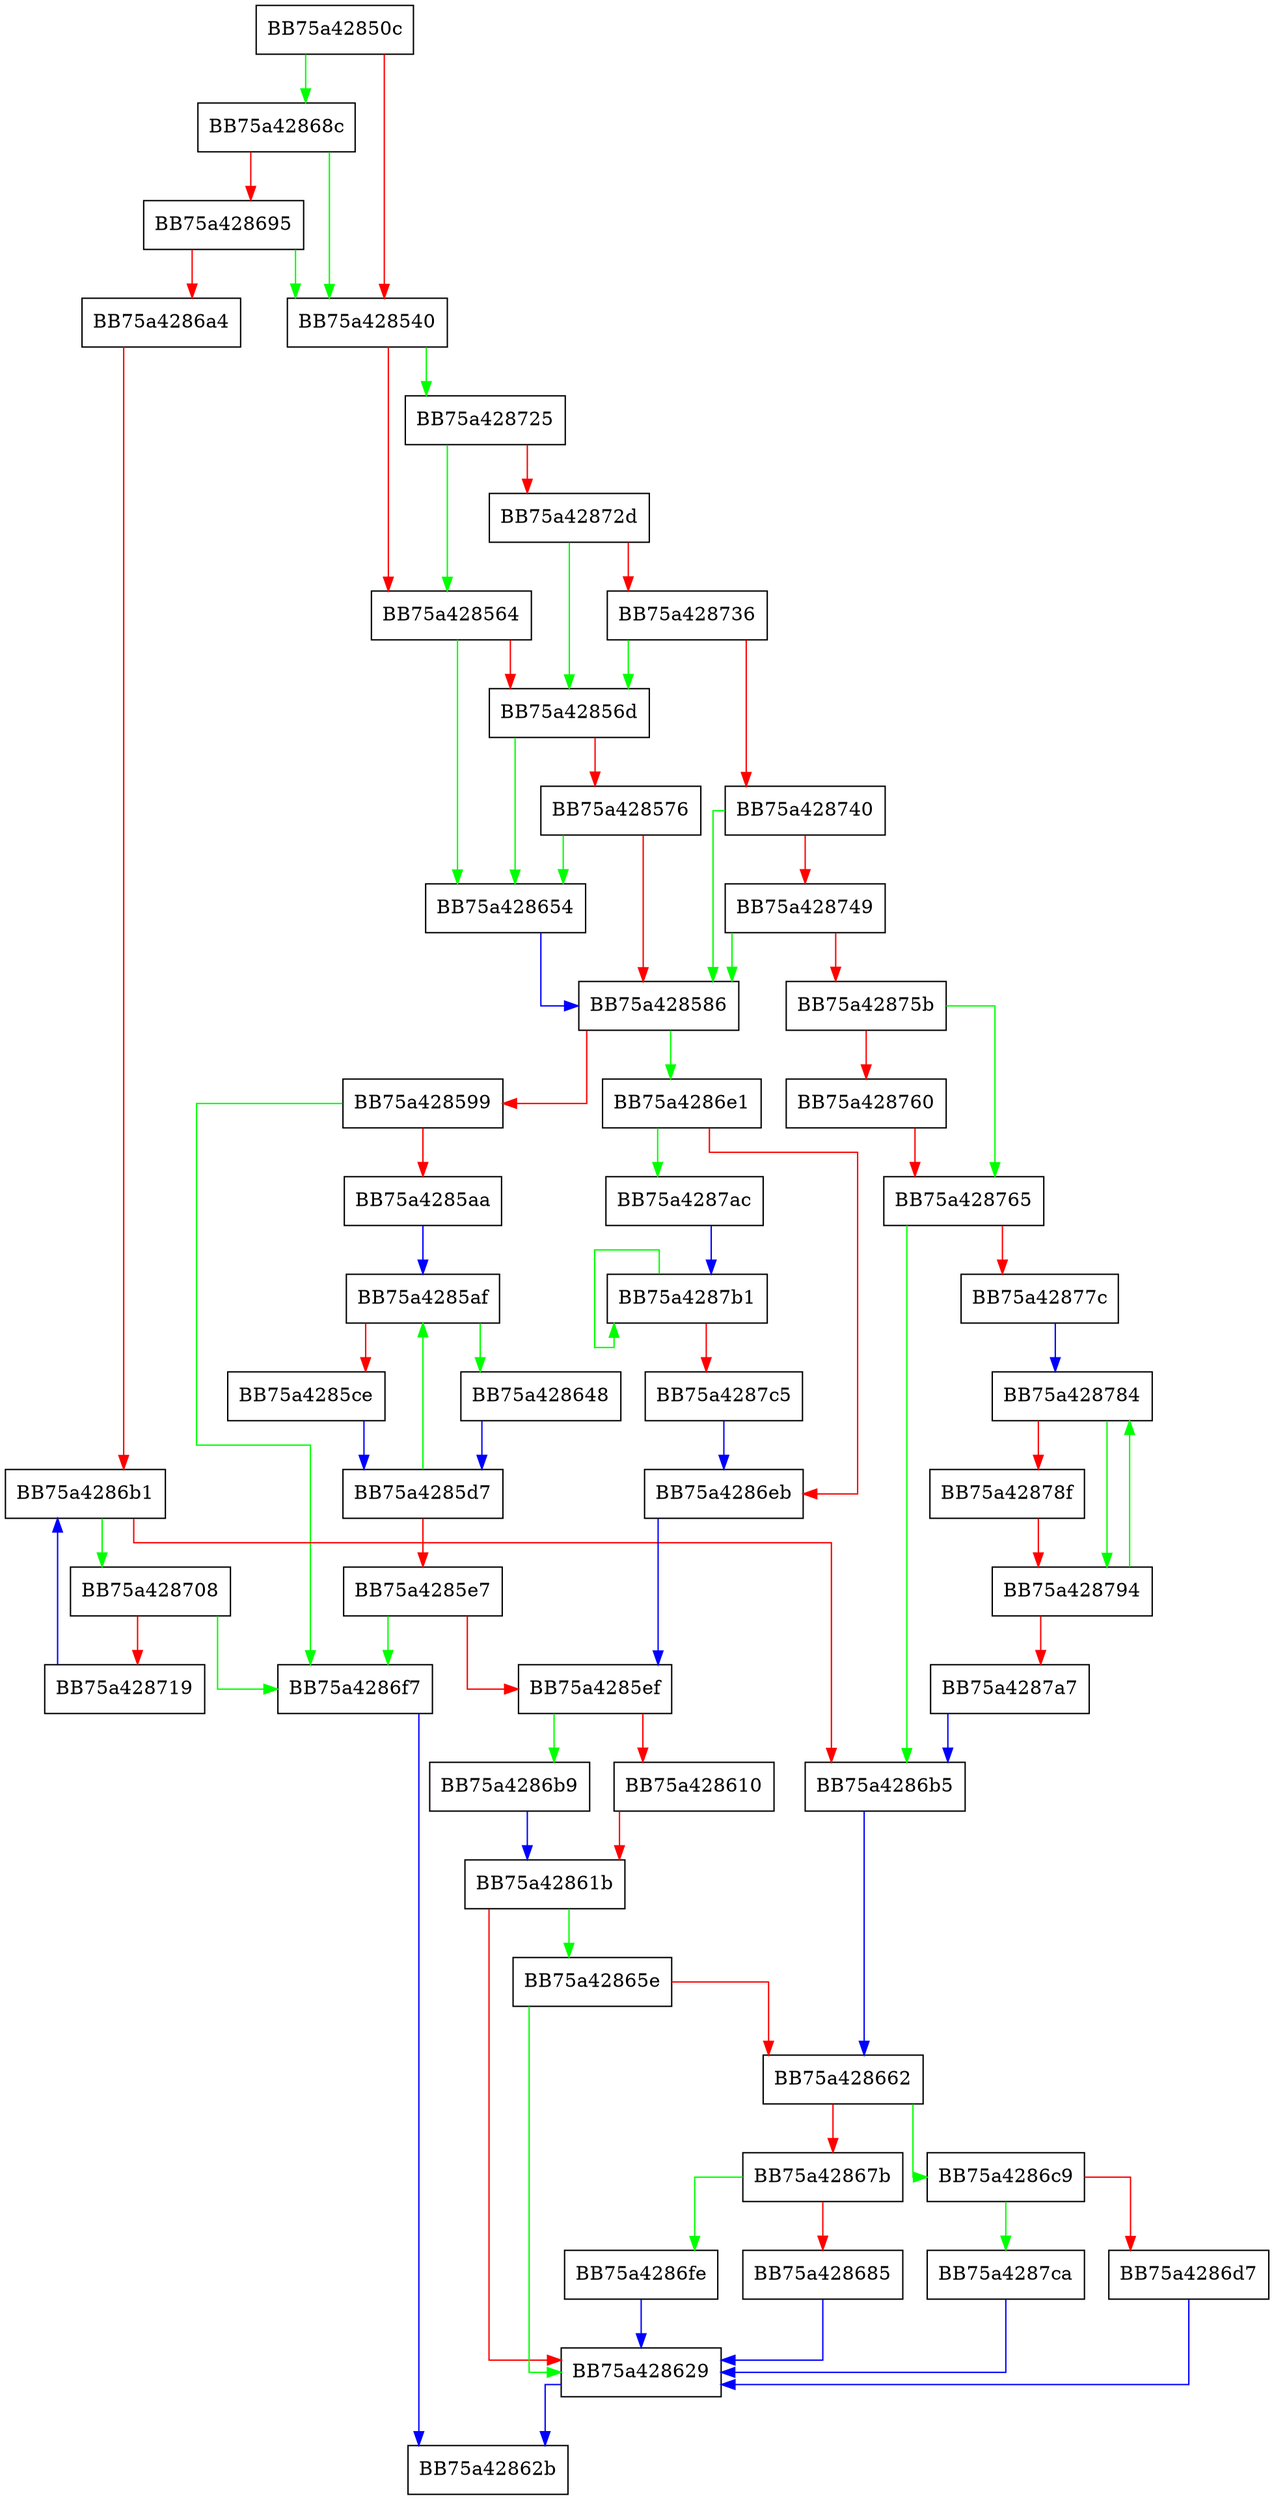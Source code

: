 digraph RPF_BB_query {
  node [shape="box"];
  graph [splines=ortho];
  BB75a42850c -> BB75a42868c [color="green"];
  BB75a42850c -> BB75a428540 [color="red"];
  BB75a428540 -> BB75a428725 [color="green"];
  BB75a428540 -> BB75a428564 [color="red"];
  BB75a428564 -> BB75a428654 [color="green"];
  BB75a428564 -> BB75a42856d [color="red"];
  BB75a42856d -> BB75a428654 [color="green"];
  BB75a42856d -> BB75a428576 [color="red"];
  BB75a428576 -> BB75a428654 [color="green"];
  BB75a428576 -> BB75a428586 [color="red"];
  BB75a428586 -> BB75a4286e1 [color="green"];
  BB75a428586 -> BB75a428599 [color="red"];
  BB75a428599 -> BB75a4286f7 [color="green"];
  BB75a428599 -> BB75a4285aa [color="red"];
  BB75a4285aa -> BB75a4285af [color="blue"];
  BB75a4285af -> BB75a428648 [color="green"];
  BB75a4285af -> BB75a4285ce [color="red"];
  BB75a4285ce -> BB75a4285d7 [color="blue"];
  BB75a4285d7 -> BB75a4285af [color="green"];
  BB75a4285d7 -> BB75a4285e7 [color="red"];
  BB75a4285e7 -> BB75a4286f7 [color="green"];
  BB75a4285e7 -> BB75a4285ef [color="red"];
  BB75a4285ef -> BB75a4286b9 [color="green"];
  BB75a4285ef -> BB75a428610 [color="red"];
  BB75a428610 -> BB75a42861b [color="red"];
  BB75a42861b -> BB75a42865e [color="green"];
  BB75a42861b -> BB75a428629 [color="red"];
  BB75a428629 -> BB75a42862b [color="blue"];
  BB75a428648 -> BB75a4285d7 [color="blue"];
  BB75a428654 -> BB75a428586 [color="blue"];
  BB75a42865e -> BB75a428629 [color="green"];
  BB75a42865e -> BB75a428662 [color="red"];
  BB75a428662 -> BB75a4286c9 [color="green"];
  BB75a428662 -> BB75a42867b [color="red"];
  BB75a42867b -> BB75a4286fe [color="green"];
  BB75a42867b -> BB75a428685 [color="red"];
  BB75a428685 -> BB75a428629 [color="blue"];
  BB75a42868c -> BB75a428540 [color="green"];
  BB75a42868c -> BB75a428695 [color="red"];
  BB75a428695 -> BB75a428540 [color="green"];
  BB75a428695 -> BB75a4286a4 [color="red"];
  BB75a4286a4 -> BB75a4286b1 [color="red"];
  BB75a4286b1 -> BB75a428708 [color="green"];
  BB75a4286b1 -> BB75a4286b5 [color="red"];
  BB75a4286b5 -> BB75a428662 [color="blue"];
  BB75a4286b9 -> BB75a42861b [color="blue"];
  BB75a4286c9 -> BB75a4287ca [color="green"];
  BB75a4286c9 -> BB75a4286d7 [color="red"];
  BB75a4286d7 -> BB75a428629 [color="blue"];
  BB75a4286e1 -> BB75a4287ac [color="green"];
  BB75a4286e1 -> BB75a4286eb [color="red"];
  BB75a4286eb -> BB75a4285ef [color="blue"];
  BB75a4286f7 -> BB75a42862b [color="blue"];
  BB75a4286fe -> BB75a428629 [color="blue"];
  BB75a428708 -> BB75a4286f7 [color="green"];
  BB75a428708 -> BB75a428719 [color="red"];
  BB75a428719 -> BB75a4286b1 [color="blue"];
  BB75a428725 -> BB75a428564 [color="green"];
  BB75a428725 -> BB75a42872d [color="red"];
  BB75a42872d -> BB75a42856d [color="green"];
  BB75a42872d -> BB75a428736 [color="red"];
  BB75a428736 -> BB75a42856d [color="green"];
  BB75a428736 -> BB75a428740 [color="red"];
  BB75a428740 -> BB75a428586 [color="green"];
  BB75a428740 -> BB75a428749 [color="red"];
  BB75a428749 -> BB75a428586 [color="green"];
  BB75a428749 -> BB75a42875b [color="red"];
  BB75a42875b -> BB75a428765 [color="green"];
  BB75a42875b -> BB75a428760 [color="red"];
  BB75a428760 -> BB75a428765 [color="red"];
  BB75a428765 -> BB75a4286b5 [color="green"];
  BB75a428765 -> BB75a42877c [color="red"];
  BB75a42877c -> BB75a428784 [color="blue"];
  BB75a428784 -> BB75a428794 [color="green"];
  BB75a428784 -> BB75a42878f [color="red"];
  BB75a42878f -> BB75a428794 [color="red"];
  BB75a428794 -> BB75a428784 [color="green"];
  BB75a428794 -> BB75a4287a7 [color="red"];
  BB75a4287a7 -> BB75a4286b5 [color="blue"];
  BB75a4287ac -> BB75a4287b1 [color="blue"];
  BB75a4287b1 -> BB75a4287b1 [color="green"];
  BB75a4287b1 -> BB75a4287c5 [color="red"];
  BB75a4287c5 -> BB75a4286eb [color="blue"];
  BB75a4287ca -> BB75a428629 [color="blue"];
}